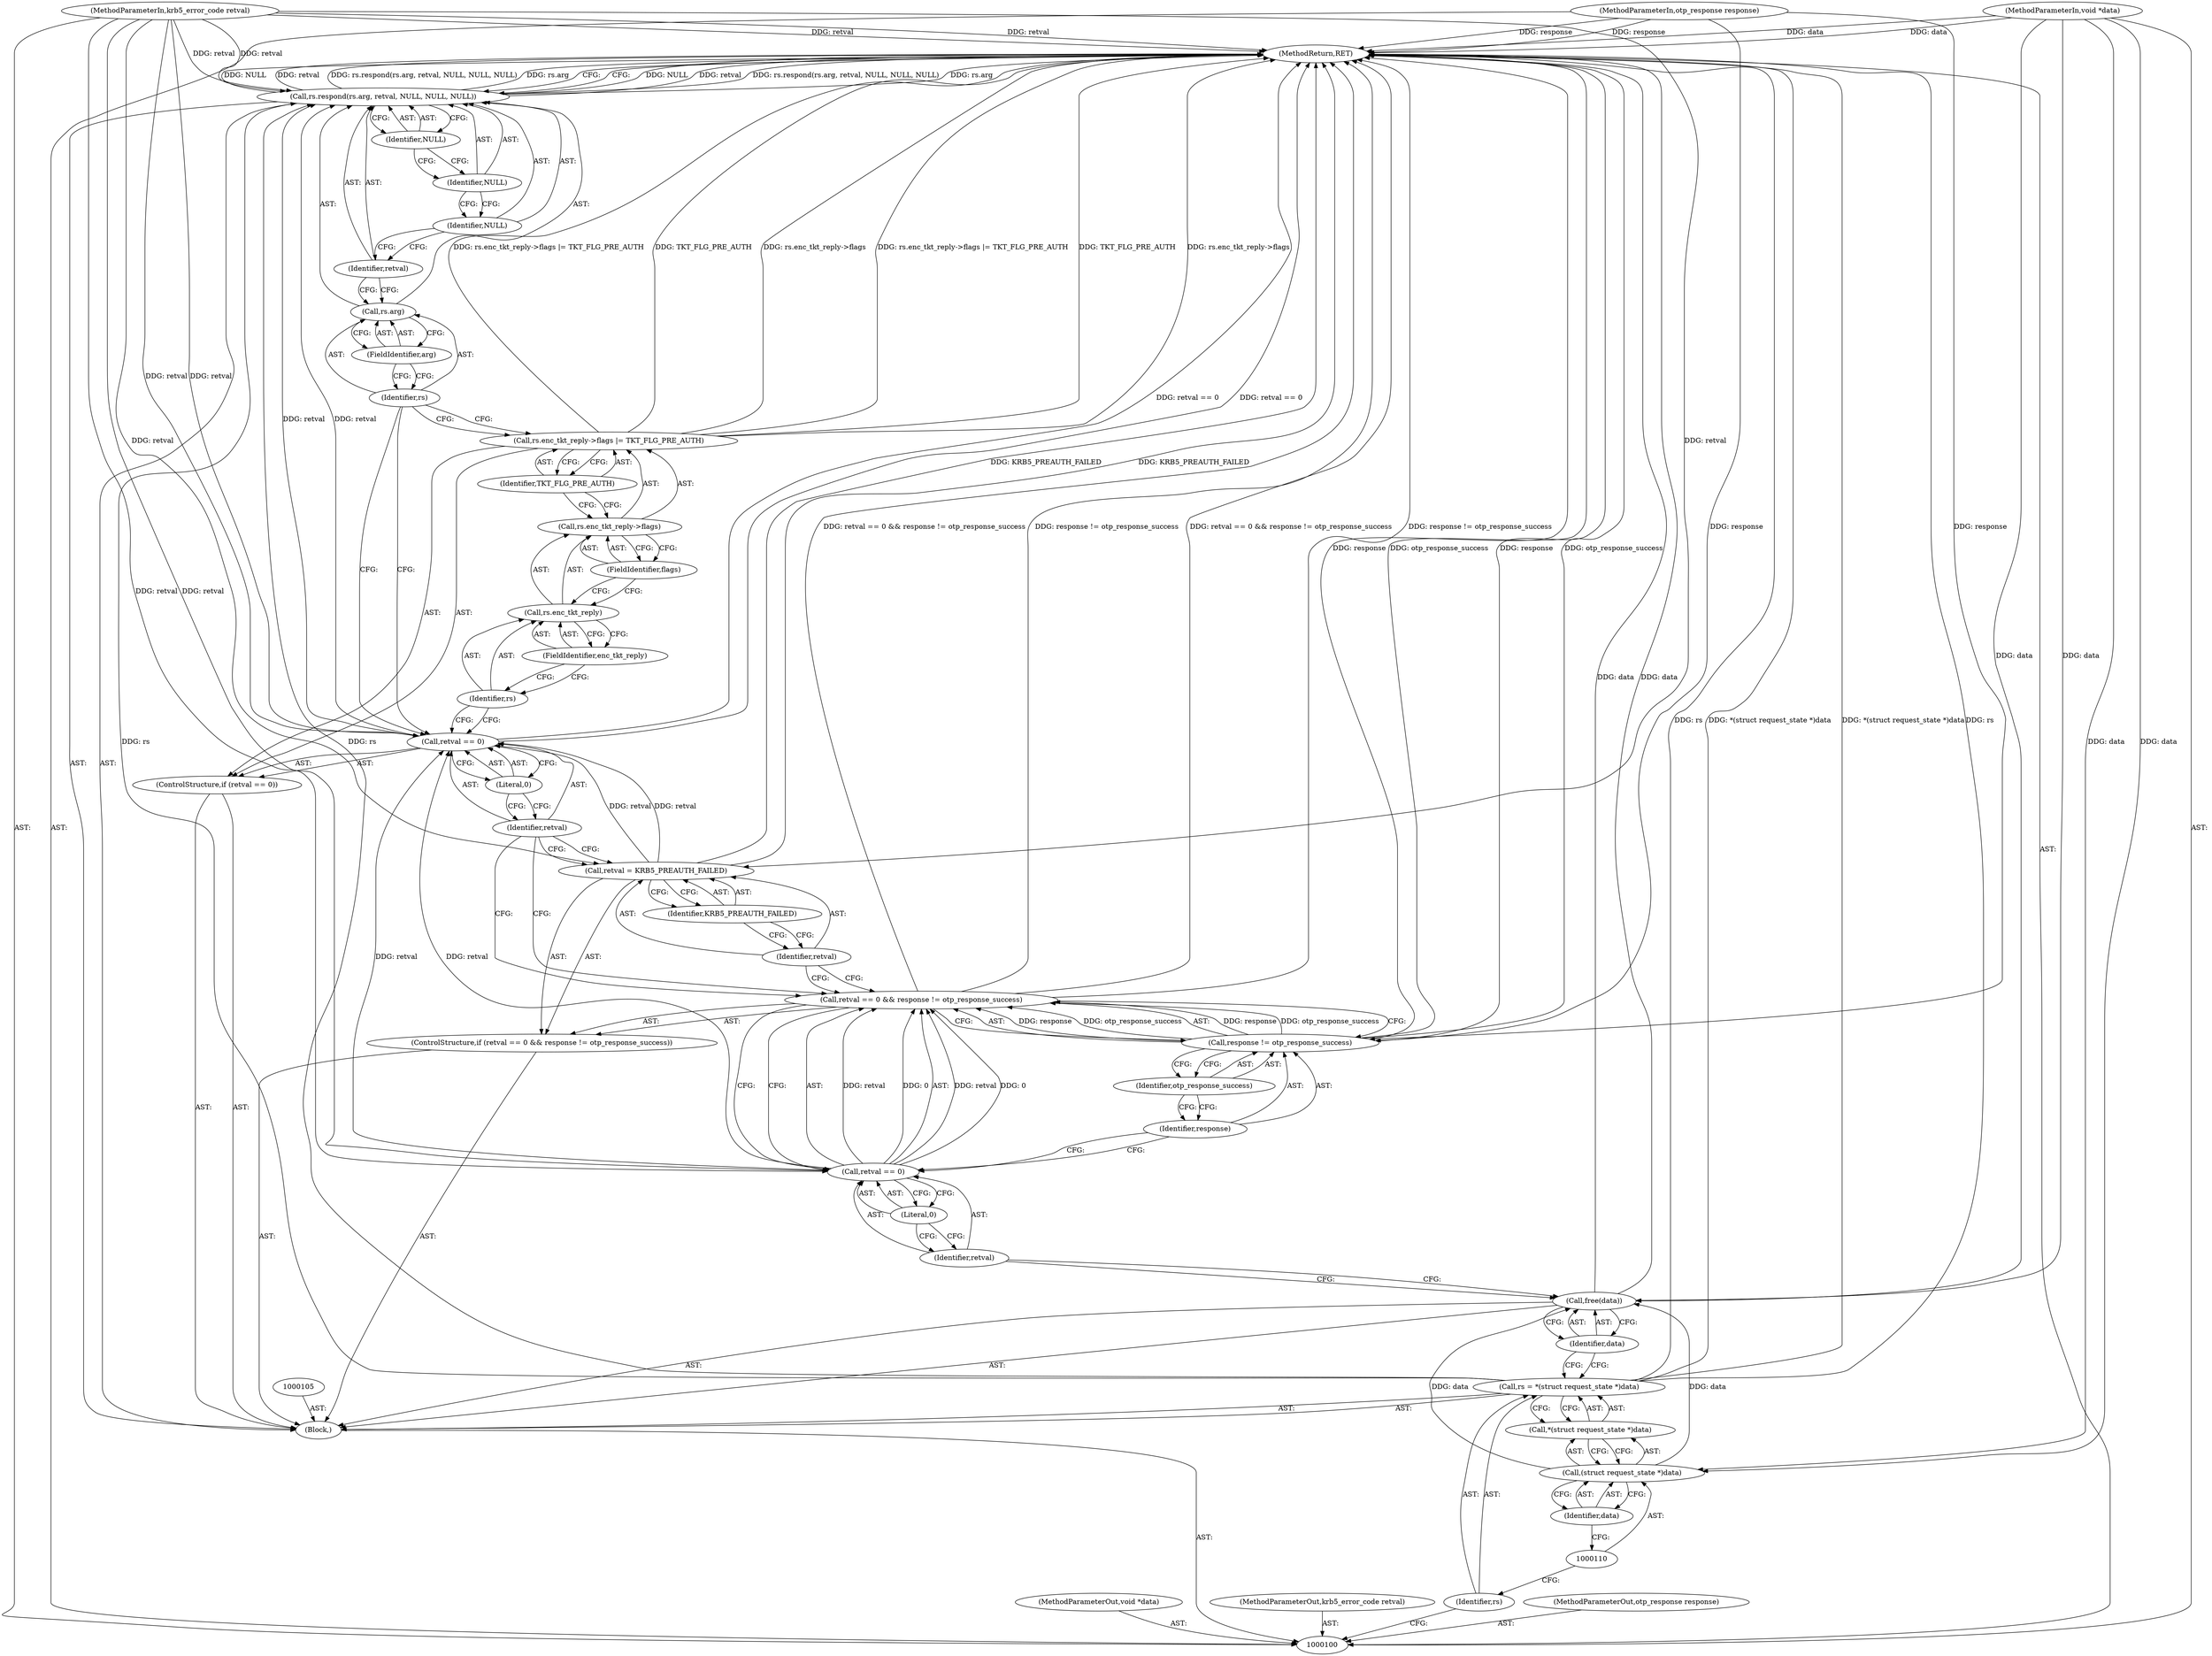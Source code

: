 digraph "0_krb5_e3b5a5e5267818c97750b266df50b6a3d4649604" {
"1000144" [label="(MethodReturn,RET)"];
"1000101" [label="(MethodParameterIn,void *data)"];
"1000209" [label="(MethodParameterOut,void *data)"];
"1000102" [label="(MethodParameterIn,krb5_error_code retval)"];
"1000210" [label="(MethodParameterOut,krb5_error_code retval)"];
"1000103" [label="(MethodParameterIn,otp_response response)"];
"1000211" [label="(MethodParameterOut,otp_response response)"];
"1000128" [label="(Literal,0)"];
"1000125" [label="(ControlStructure,if (retval == 0))"];
"1000126" [label="(Call,retval == 0)"];
"1000127" [label="(Identifier,retval)"];
"1000133" [label="(FieldIdentifier,enc_tkt_reply)"];
"1000134" [label="(FieldIdentifier,flags)"];
"1000135" [label="(Identifier,TKT_FLG_PRE_AUTH)"];
"1000129" [label="(Call,rs.enc_tkt_reply->flags |= TKT_FLG_PRE_AUTH)"];
"1000130" [label="(Call,rs.enc_tkt_reply->flags)"];
"1000131" [label="(Call,rs.enc_tkt_reply)"];
"1000132" [label="(Identifier,rs)"];
"1000137" [label="(Call,rs.arg)"];
"1000138" [label="(Identifier,rs)"];
"1000139" [label="(FieldIdentifier,arg)"];
"1000140" [label="(Identifier,retval)"];
"1000141" [label="(Identifier,NULL)"];
"1000142" [label="(Identifier,NULL)"];
"1000143" [label="(Identifier,NULL)"];
"1000136" [label="(Call,rs.respond(rs.arg, retval, NULL, NULL, NULL))"];
"1000104" [label="(Block,)"];
"1000106" [label="(Call,rs = *(struct request_state *)data)"];
"1000107" [label="(Identifier,rs)"];
"1000108" [label="(Call,*(struct request_state *)data)"];
"1000109" [label="(Call,(struct request_state *)data)"];
"1000111" [label="(Identifier,data)"];
"1000112" [label="(Call,free(data))"];
"1000113" [label="(Identifier,data)"];
"1000118" [label="(Literal,0)"];
"1000119" [label="(Call,response != otp_response_success)"];
"1000120" [label="(Identifier,response)"];
"1000121" [label="(Identifier,otp_response_success)"];
"1000114" [label="(ControlStructure,if (retval == 0 && response != otp_response_success))"];
"1000115" [label="(Call,retval == 0 && response != otp_response_success)"];
"1000116" [label="(Call,retval == 0)"];
"1000117" [label="(Identifier,retval)"];
"1000124" [label="(Identifier,KRB5_PREAUTH_FAILED)"];
"1000122" [label="(Call,retval = KRB5_PREAUTH_FAILED)"];
"1000123" [label="(Identifier,retval)"];
"1000144" -> "1000100"  [label="AST: "];
"1000144" -> "1000136"  [label="CFG: "];
"1000136" -> "1000144"  [label="DDG: NULL"];
"1000136" -> "1000144"  [label="DDG: retval"];
"1000136" -> "1000144"  [label="DDG: rs.respond(rs.arg, retval, NULL, NULL, NULL)"];
"1000136" -> "1000144"  [label="DDG: rs.arg"];
"1000106" -> "1000144"  [label="DDG: *(struct request_state *)data"];
"1000106" -> "1000144"  [label="DDG: rs"];
"1000115" -> "1000144"  [label="DDG: response != otp_response_success"];
"1000115" -> "1000144"  [label="DDG: retval == 0 && response != otp_response_success"];
"1000122" -> "1000144"  [label="DDG: KRB5_PREAUTH_FAILED"];
"1000129" -> "1000144"  [label="DDG: rs.enc_tkt_reply->flags"];
"1000129" -> "1000144"  [label="DDG: rs.enc_tkt_reply->flags |= TKT_FLG_PRE_AUTH"];
"1000129" -> "1000144"  [label="DDG: TKT_FLG_PRE_AUTH"];
"1000126" -> "1000144"  [label="DDG: retval == 0"];
"1000103" -> "1000144"  [label="DDG: response"];
"1000119" -> "1000144"  [label="DDG: otp_response_success"];
"1000119" -> "1000144"  [label="DDG: response"];
"1000102" -> "1000144"  [label="DDG: retval"];
"1000112" -> "1000144"  [label="DDG: data"];
"1000101" -> "1000144"  [label="DDG: data"];
"1000101" -> "1000100"  [label="AST: "];
"1000101" -> "1000144"  [label="DDG: data"];
"1000101" -> "1000109"  [label="DDG: data"];
"1000101" -> "1000112"  [label="DDG: data"];
"1000209" -> "1000100"  [label="AST: "];
"1000102" -> "1000100"  [label="AST: "];
"1000102" -> "1000144"  [label="DDG: retval"];
"1000102" -> "1000116"  [label="DDG: retval"];
"1000102" -> "1000122"  [label="DDG: retval"];
"1000102" -> "1000126"  [label="DDG: retval"];
"1000102" -> "1000136"  [label="DDG: retval"];
"1000210" -> "1000100"  [label="AST: "];
"1000103" -> "1000100"  [label="AST: "];
"1000103" -> "1000144"  [label="DDG: response"];
"1000103" -> "1000119"  [label="DDG: response"];
"1000211" -> "1000100"  [label="AST: "];
"1000128" -> "1000126"  [label="AST: "];
"1000128" -> "1000127"  [label="CFG: "];
"1000126" -> "1000128"  [label="CFG: "];
"1000125" -> "1000104"  [label="AST: "];
"1000126" -> "1000125"  [label="AST: "];
"1000129" -> "1000125"  [label="AST: "];
"1000126" -> "1000125"  [label="AST: "];
"1000126" -> "1000128"  [label="CFG: "];
"1000127" -> "1000126"  [label="AST: "];
"1000128" -> "1000126"  [label="AST: "];
"1000132" -> "1000126"  [label="CFG: "];
"1000138" -> "1000126"  [label="CFG: "];
"1000126" -> "1000144"  [label="DDG: retval == 0"];
"1000116" -> "1000126"  [label="DDG: retval"];
"1000122" -> "1000126"  [label="DDG: retval"];
"1000102" -> "1000126"  [label="DDG: retval"];
"1000126" -> "1000136"  [label="DDG: retval"];
"1000127" -> "1000126"  [label="AST: "];
"1000127" -> "1000122"  [label="CFG: "];
"1000127" -> "1000115"  [label="CFG: "];
"1000128" -> "1000127"  [label="CFG: "];
"1000133" -> "1000131"  [label="AST: "];
"1000133" -> "1000132"  [label="CFG: "];
"1000131" -> "1000133"  [label="CFG: "];
"1000134" -> "1000130"  [label="AST: "];
"1000134" -> "1000131"  [label="CFG: "];
"1000130" -> "1000134"  [label="CFG: "];
"1000135" -> "1000129"  [label="AST: "];
"1000135" -> "1000130"  [label="CFG: "];
"1000129" -> "1000135"  [label="CFG: "];
"1000129" -> "1000125"  [label="AST: "];
"1000129" -> "1000135"  [label="CFG: "];
"1000130" -> "1000129"  [label="AST: "];
"1000135" -> "1000129"  [label="AST: "];
"1000138" -> "1000129"  [label="CFG: "];
"1000129" -> "1000144"  [label="DDG: rs.enc_tkt_reply->flags"];
"1000129" -> "1000144"  [label="DDG: rs.enc_tkt_reply->flags |= TKT_FLG_PRE_AUTH"];
"1000129" -> "1000144"  [label="DDG: TKT_FLG_PRE_AUTH"];
"1000130" -> "1000129"  [label="AST: "];
"1000130" -> "1000134"  [label="CFG: "];
"1000131" -> "1000130"  [label="AST: "];
"1000134" -> "1000130"  [label="AST: "];
"1000135" -> "1000130"  [label="CFG: "];
"1000131" -> "1000130"  [label="AST: "];
"1000131" -> "1000133"  [label="CFG: "];
"1000132" -> "1000131"  [label="AST: "];
"1000133" -> "1000131"  [label="AST: "];
"1000134" -> "1000131"  [label="CFG: "];
"1000132" -> "1000131"  [label="AST: "];
"1000132" -> "1000126"  [label="CFG: "];
"1000133" -> "1000132"  [label="CFG: "];
"1000137" -> "1000136"  [label="AST: "];
"1000137" -> "1000139"  [label="CFG: "];
"1000138" -> "1000137"  [label="AST: "];
"1000139" -> "1000137"  [label="AST: "];
"1000140" -> "1000137"  [label="CFG: "];
"1000138" -> "1000137"  [label="AST: "];
"1000138" -> "1000129"  [label="CFG: "];
"1000138" -> "1000126"  [label="CFG: "];
"1000139" -> "1000138"  [label="CFG: "];
"1000139" -> "1000137"  [label="AST: "];
"1000139" -> "1000138"  [label="CFG: "];
"1000137" -> "1000139"  [label="CFG: "];
"1000140" -> "1000136"  [label="AST: "];
"1000140" -> "1000137"  [label="CFG: "];
"1000141" -> "1000140"  [label="CFG: "];
"1000141" -> "1000136"  [label="AST: "];
"1000141" -> "1000140"  [label="CFG: "];
"1000142" -> "1000141"  [label="CFG: "];
"1000142" -> "1000136"  [label="AST: "];
"1000142" -> "1000141"  [label="CFG: "];
"1000143" -> "1000142"  [label="CFG: "];
"1000143" -> "1000136"  [label="AST: "];
"1000143" -> "1000142"  [label="CFG: "];
"1000136" -> "1000143"  [label="CFG: "];
"1000136" -> "1000104"  [label="AST: "];
"1000136" -> "1000143"  [label="CFG: "];
"1000137" -> "1000136"  [label="AST: "];
"1000140" -> "1000136"  [label="AST: "];
"1000141" -> "1000136"  [label="AST: "];
"1000142" -> "1000136"  [label="AST: "];
"1000143" -> "1000136"  [label="AST: "];
"1000144" -> "1000136"  [label="CFG: "];
"1000136" -> "1000144"  [label="DDG: NULL"];
"1000136" -> "1000144"  [label="DDG: retval"];
"1000136" -> "1000144"  [label="DDG: rs.respond(rs.arg, retval, NULL, NULL, NULL)"];
"1000136" -> "1000144"  [label="DDG: rs.arg"];
"1000106" -> "1000136"  [label="DDG: rs"];
"1000126" -> "1000136"  [label="DDG: retval"];
"1000102" -> "1000136"  [label="DDG: retval"];
"1000104" -> "1000100"  [label="AST: "];
"1000105" -> "1000104"  [label="AST: "];
"1000106" -> "1000104"  [label="AST: "];
"1000112" -> "1000104"  [label="AST: "];
"1000114" -> "1000104"  [label="AST: "];
"1000125" -> "1000104"  [label="AST: "];
"1000136" -> "1000104"  [label="AST: "];
"1000106" -> "1000104"  [label="AST: "];
"1000106" -> "1000108"  [label="CFG: "];
"1000107" -> "1000106"  [label="AST: "];
"1000108" -> "1000106"  [label="AST: "];
"1000113" -> "1000106"  [label="CFG: "];
"1000106" -> "1000144"  [label="DDG: *(struct request_state *)data"];
"1000106" -> "1000144"  [label="DDG: rs"];
"1000106" -> "1000136"  [label="DDG: rs"];
"1000107" -> "1000106"  [label="AST: "];
"1000107" -> "1000100"  [label="CFG: "];
"1000110" -> "1000107"  [label="CFG: "];
"1000108" -> "1000106"  [label="AST: "];
"1000108" -> "1000109"  [label="CFG: "];
"1000109" -> "1000108"  [label="AST: "];
"1000106" -> "1000108"  [label="CFG: "];
"1000109" -> "1000108"  [label="AST: "];
"1000109" -> "1000111"  [label="CFG: "];
"1000110" -> "1000109"  [label="AST: "];
"1000111" -> "1000109"  [label="AST: "];
"1000108" -> "1000109"  [label="CFG: "];
"1000101" -> "1000109"  [label="DDG: data"];
"1000109" -> "1000112"  [label="DDG: data"];
"1000111" -> "1000109"  [label="AST: "];
"1000111" -> "1000110"  [label="CFG: "];
"1000109" -> "1000111"  [label="CFG: "];
"1000112" -> "1000104"  [label="AST: "];
"1000112" -> "1000113"  [label="CFG: "];
"1000113" -> "1000112"  [label="AST: "];
"1000117" -> "1000112"  [label="CFG: "];
"1000112" -> "1000144"  [label="DDG: data"];
"1000109" -> "1000112"  [label="DDG: data"];
"1000101" -> "1000112"  [label="DDG: data"];
"1000113" -> "1000112"  [label="AST: "];
"1000113" -> "1000106"  [label="CFG: "];
"1000112" -> "1000113"  [label="CFG: "];
"1000118" -> "1000116"  [label="AST: "];
"1000118" -> "1000117"  [label="CFG: "];
"1000116" -> "1000118"  [label="CFG: "];
"1000119" -> "1000115"  [label="AST: "];
"1000119" -> "1000121"  [label="CFG: "];
"1000120" -> "1000119"  [label="AST: "];
"1000121" -> "1000119"  [label="AST: "];
"1000115" -> "1000119"  [label="CFG: "];
"1000119" -> "1000144"  [label="DDG: otp_response_success"];
"1000119" -> "1000144"  [label="DDG: response"];
"1000119" -> "1000115"  [label="DDG: response"];
"1000119" -> "1000115"  [label="DDG: otp_response_success"];
"1000103" -> "1000119"  [label="DDG: response"];
"1000120" -> "1000119"  [label="AST: "];
"1000120" -> "1000116"  [label="CFG: "];
"1000121" -> "1000120"  [label="CFG: "];
"1000121" -> "1000119"  [label="AST: "];
"1000121" -> "1000120"  [label="CFG: "];
"1000119" -> "1000121"  [label="CFG: "];
"1000114" -> "1000104"  [label="AST: "];
"1000115" -> "1000114"  [label="AST: "];
"1000122" -> "1000114"  [label="AST: "];
"1000115" -> "1000114"  [label="AST: "];
"1000115" -> "1000116"  [label="CFG: "];
"1000115" -> "1000119"  [label="CFG: "];
"1000116" -> "1000115"  [label="AST: "];
"1000119" -> "1000115"  [label="AST: "];
"1000123" -> "1000115"  [label="CFG: "];
"1000127" -> "1000115"  [label="CFG: "];
"1000115" -> "1000144"  [label="DDG: response != otp_response_success"];
"1000115" -> "1000144"  [label="DDG: retval == 0 && response != otp_response_success"];
"1000116" -> "1000115"  [label="DDG: retval"];
"1000116" -> "1000115"  [label="DDG: 0"];
"1000119" -> "1000115"  [label="DDG: response"];
"1000119" -> "1000115"  [label="DDG: otp_response_success"];
"1000116" -> "1000115"  [label="AST: "];
"1000116" -> "1000118"  [label="CFG: "];
"1000117" -> "1000116"  [label="AST: "];
"1000118" -> "1000116"  [label="AST: "];
"1000120" -> "1000116"  [label="CFG: "];
"1000115" -> "1000116"  [label="CFG: "];
"1000116" -> "1000115"  [label="DDG: retval"];
"1000116" -> "1000115"  [label="DDG: 0"];
"1000102" -> "1000116"  [label="DDG: retval"];
"1000116" -> "1000126"  [label="DDG: retval"];
"1000117" -> "1000116"  [label="AST: "];
"1000117" -> "1000112"  [label="CFG: "];
"1000118" -> "1000117"  [label="CFG: "];
"1000124" -> "1000122"  [label="AST: "];
"1000124" -> "1000123"  [label="CFG: "];
"1000122" -> "1000124"  [label="CFG: "];
"1000122" -> "1000114"  [label="AST: "];
"1000122" -> "1000124"  [label="CFG: "];
"1000123" -> "1000122"  [label="AST: "];
"1000124" -> "1000122"  [label="AST: "];
"1000127" -> "1000122"  [label="CFG: "];
"1000122" -> "1000144"  [label="DDG: KRB5_PREAUTH_FAILED"];
"1000102" -> "1000122"  [label="DDG: retval"];
"1000122" -> "1000126"  [label="DDG: retval"];
"1000123" -> "1000122"  [label="AST: "];
"1000123" -> "1000115"  [label="CFG: "];
"1000124" -> "1000123"  [label="CFG: "];
}
